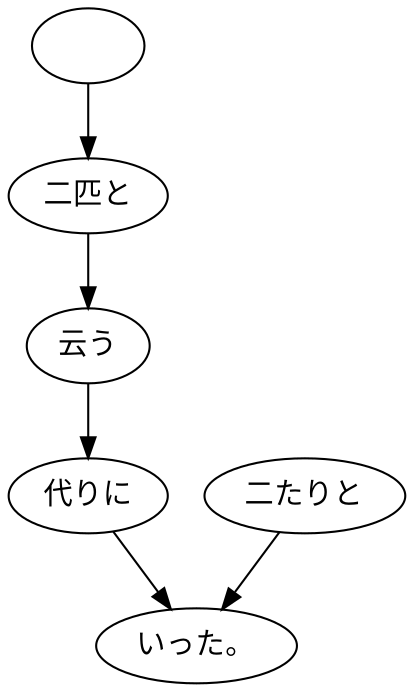 digraph graph1288 {
	node0 [label="　"];
	node1 [label="二匹と"];
	node2 [label="云う"];
	node3 [label="代りに"];
	node4 [label="二たりと"];
	node5 [label="いった。"];
	node0 -> node1;
	node1 -> node2;
	node2 -> node3;
	node3 -> node5;
	node4 -> node5;
}
